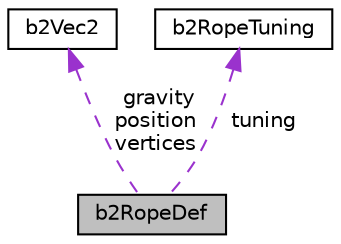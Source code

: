 digraph "b2RopeDef"
{
 // LATEX_PDF_SIZE
  edge [fontname="Helvetica",fontsize="10",labelfontname="Helvetica",labelfontsize="10"];
  node [fontname="Helvetica",fontsize="10",shape=record];
  Node1 [label="b2RopeDef",height=0.2,width=0.4,color="black", fillcolor="grey75", style="filled", fontcolor="black",tooltip=" "];
  Node2 -> Node1 [dir="back",color="darkorchid3",fontsize="10",style="dashed",label=" gravity\nposition\nvertices" ];
  Node2 [label="b2Vec2",height=0.2,width=0.4,color="black", fillcolor="white", style="filled",URL="$structb2Vec2.html",tooltip="A 2D column vector."];
  Node3 -> Node1 [dir="back",color="darkorchid3",fontsize="10",style="dashed",label=" tuning" ];
  Node3 [label="b2RopeTuning",height=0.2,width=0.4,color="black", fillcolor="white", style="filled",URL="$structb2RopeTuning.html",tooltip=" "];
}
